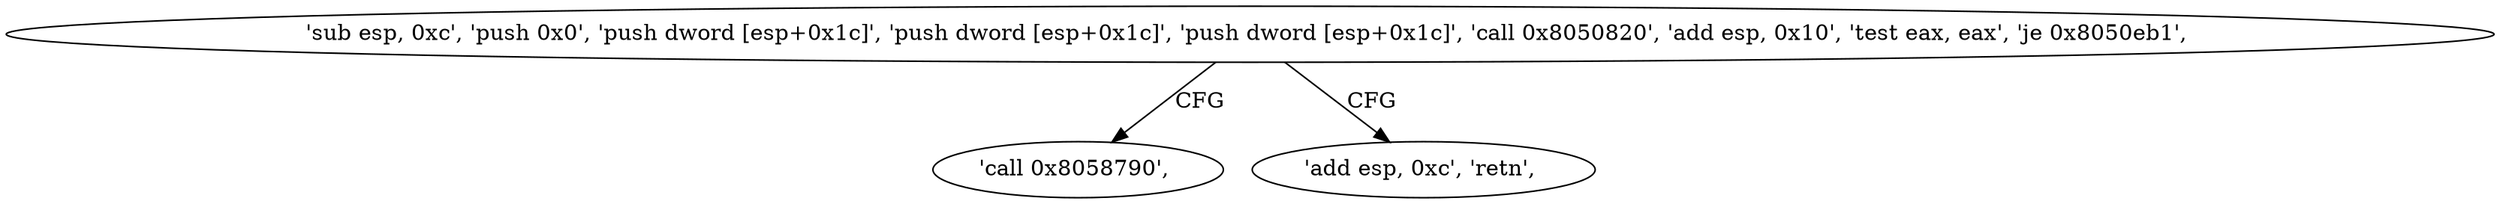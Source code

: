 digraph "func" {
"134549136" [label = "'sub esp, 0xc', 'push 0x0', 'push dword [esp+0x1c]', 'push dword [esp+0x1c]', 'push dword [esp+0x1c]', 'call 0x8050820', 'add esp, 0x10', 'test eax, eax', 'je 0x8050eb1', " ]
"134549169" [label = "'call 0x8058790', " ]
"134549165" [label = "'add esp, 0xc', 'retn', " ]
"134549136" -> "134549169" [ label = "CFG" ]
"134549136" -> "134549165" [ label = "CFG" ]
}
